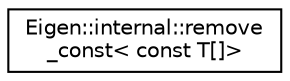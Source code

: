 digraph "Graphical Class Hierarchy"
{
  edge [fontname="Helvetica",fontsize="10",labelfontname="Helvetica",labelfontsize="10"];
  node [fontname="Helvetica",fontsize="10",shape=record];
  rankdir="LR";
  Node1 [label="Eigen::internal::remove\l_const\< const T[]\>",height=0.2,width=0.4,color="black", fillcolor="white", style="filled",URL="$struct_eigen_1_1internal_1_1remove__const_3_01const_01_t[]_4.html"];
}
